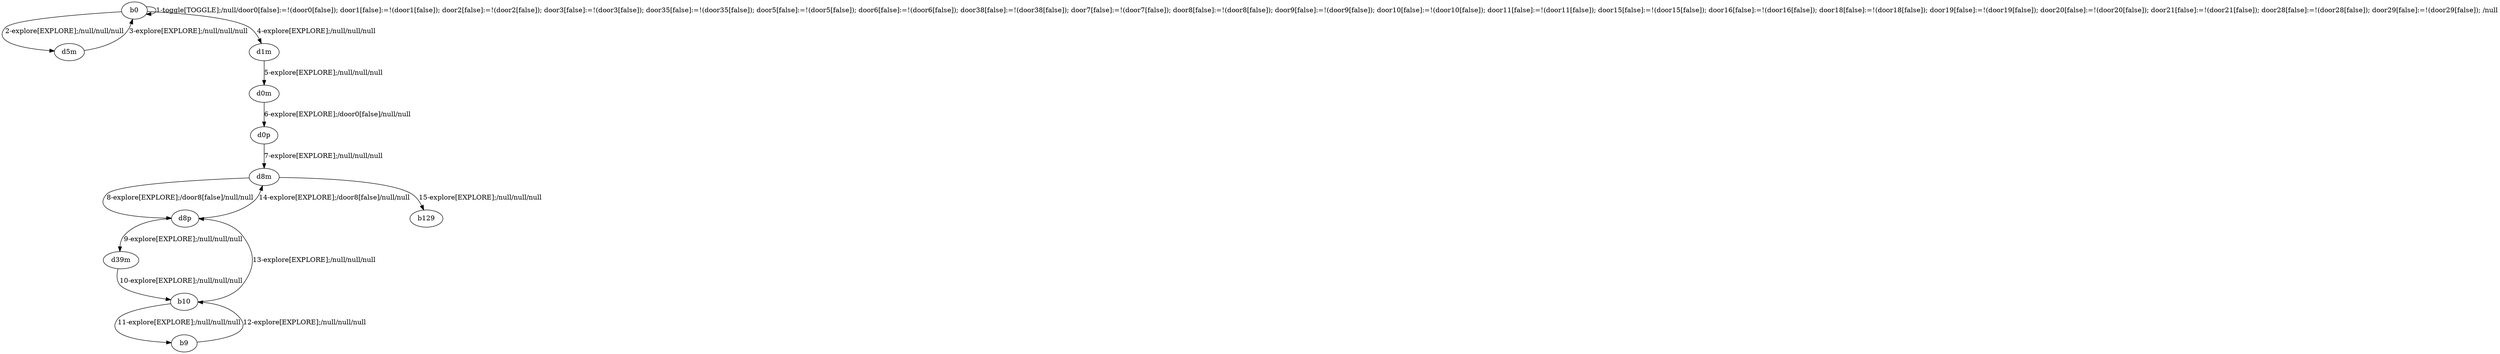 # Total number of goals covered by this test: 2
# b10 --> d8p
# d8p --> d8m

digraph g {
"b0" -> "b0" [label = "1-toggle[TOGGLE];/null/door0[false]:=!(door0[false]); door1[false]:=!(door1[false]); door2[false]:=!(door2[false]); door3[false]:=!(door3[false]); door35[false]:=!(door35[false]); door5[false]:=!(door5[false]); door6[false]:=!(door6[false]); door38[false]:=!(door38[false]); door7[false]:=!(door7[false]); door8[false]:=!(door8[false]); door9[false]:=!(door9[false]); door10[false]:=!(door10[false]); door11[false]:=!(door11[false]); door15[false]:=!(door15[false]); door16[false]:=!(door16[false]); door18[false]:=!(door18[false]); door19[false]:=!(door19[false]); door20[false]:=!(door20[false]); door21[false]:=!(door21[false]); door28[false]:=!(door28[false]); door29[false]:=!(door29[false]); /null"];
"b0" -> "d5m" [label = "2-explore[EXPLORE];/null/null/null"];
"d5m" -> "b0" [label = "3-explore[EXPLORE];/null/null/null"];
"b0" -> "d1m" [label = "4-explore[EXPLORE];/null/null/null"];
"d1m" -> "d0m" [label = "5-explore[EXPLORE];/null/null/null"];
"d0m" -> "d0p" [label = "6-explore[EXPLORE];/door0[false]/null/null"];
"d0p" -> "d8m" [label = "7-explore[EXPLORE];/null/null/null"];
"d8m" -> "d8p" [label = "8-explore[EXPLORE];/door8[false]/null/null"];
"d8p" -> "d39m" [label = "9-explore[EXPLORE];/null/null/null"];
"d39m" -> "b10" [label = "10-explore[EXPLORE];/null/null/null"];
"b10" -> "b9" [label = "11-explore[EXPLORE];/null/null/null"];
"b9" -> "b10" [label = "12-explore[EXPLORE];/null/null/null"];
"b10" -> "d8p" [label = "13-explore[EXPLORE];/null/null/null"];
"d8p" -> "d8m" [label = "14-explore[EXPLORE];/door8[false]/null/null"];
"d8m" -> "b129" [label = "15-explore[EXPLORE];/null/null/null"];
}